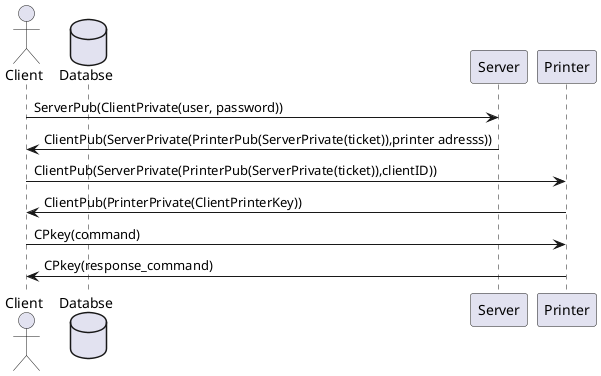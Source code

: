 	
@startuml Kerberos 
actor Client as C
database Databse as D
participant Server as S
participant Printer as P

C-> S: ServerPub(ClientPrivate(user, password))
S-> C: ClientPub(ServerPrivate(PrinterPub(ServerPrivate(ticket)),printer adresss))
C-> P: ClientPub(ServerPrivate(PrinterPub(ServerPrivate(ticket)),clientID))
P-> C: ClientPub(PrinterPrivate(ClientPrinterKey))
C-> P: CPkey(command)
P-> C: CPkey(response_command)
@enduml
@startuml Ticket
card "              Ticket \n (Client ID, Timestamp)"
@enduml